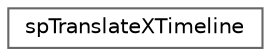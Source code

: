 digraph "类继承关系图"
{
 // LATEX_PDF_SIZE
  bgcolor="transparent";
  edge [fontname=Helvetica,fontsize=10,labelfontname=Helvetica,labelfontsize=10];
  node [fontname=Helvetica,fontsize=10,shape=box,height=0.2,width=0.4];
  rankdir="LR";
  Node0 [id="Node000000",label="spTranslateXTimeline",height=0.2,width=0.4,color="grey40", fillcolor="white", style="filled",URL="$structsp_translate_x_timeline.html",tooltip=" "];
}
